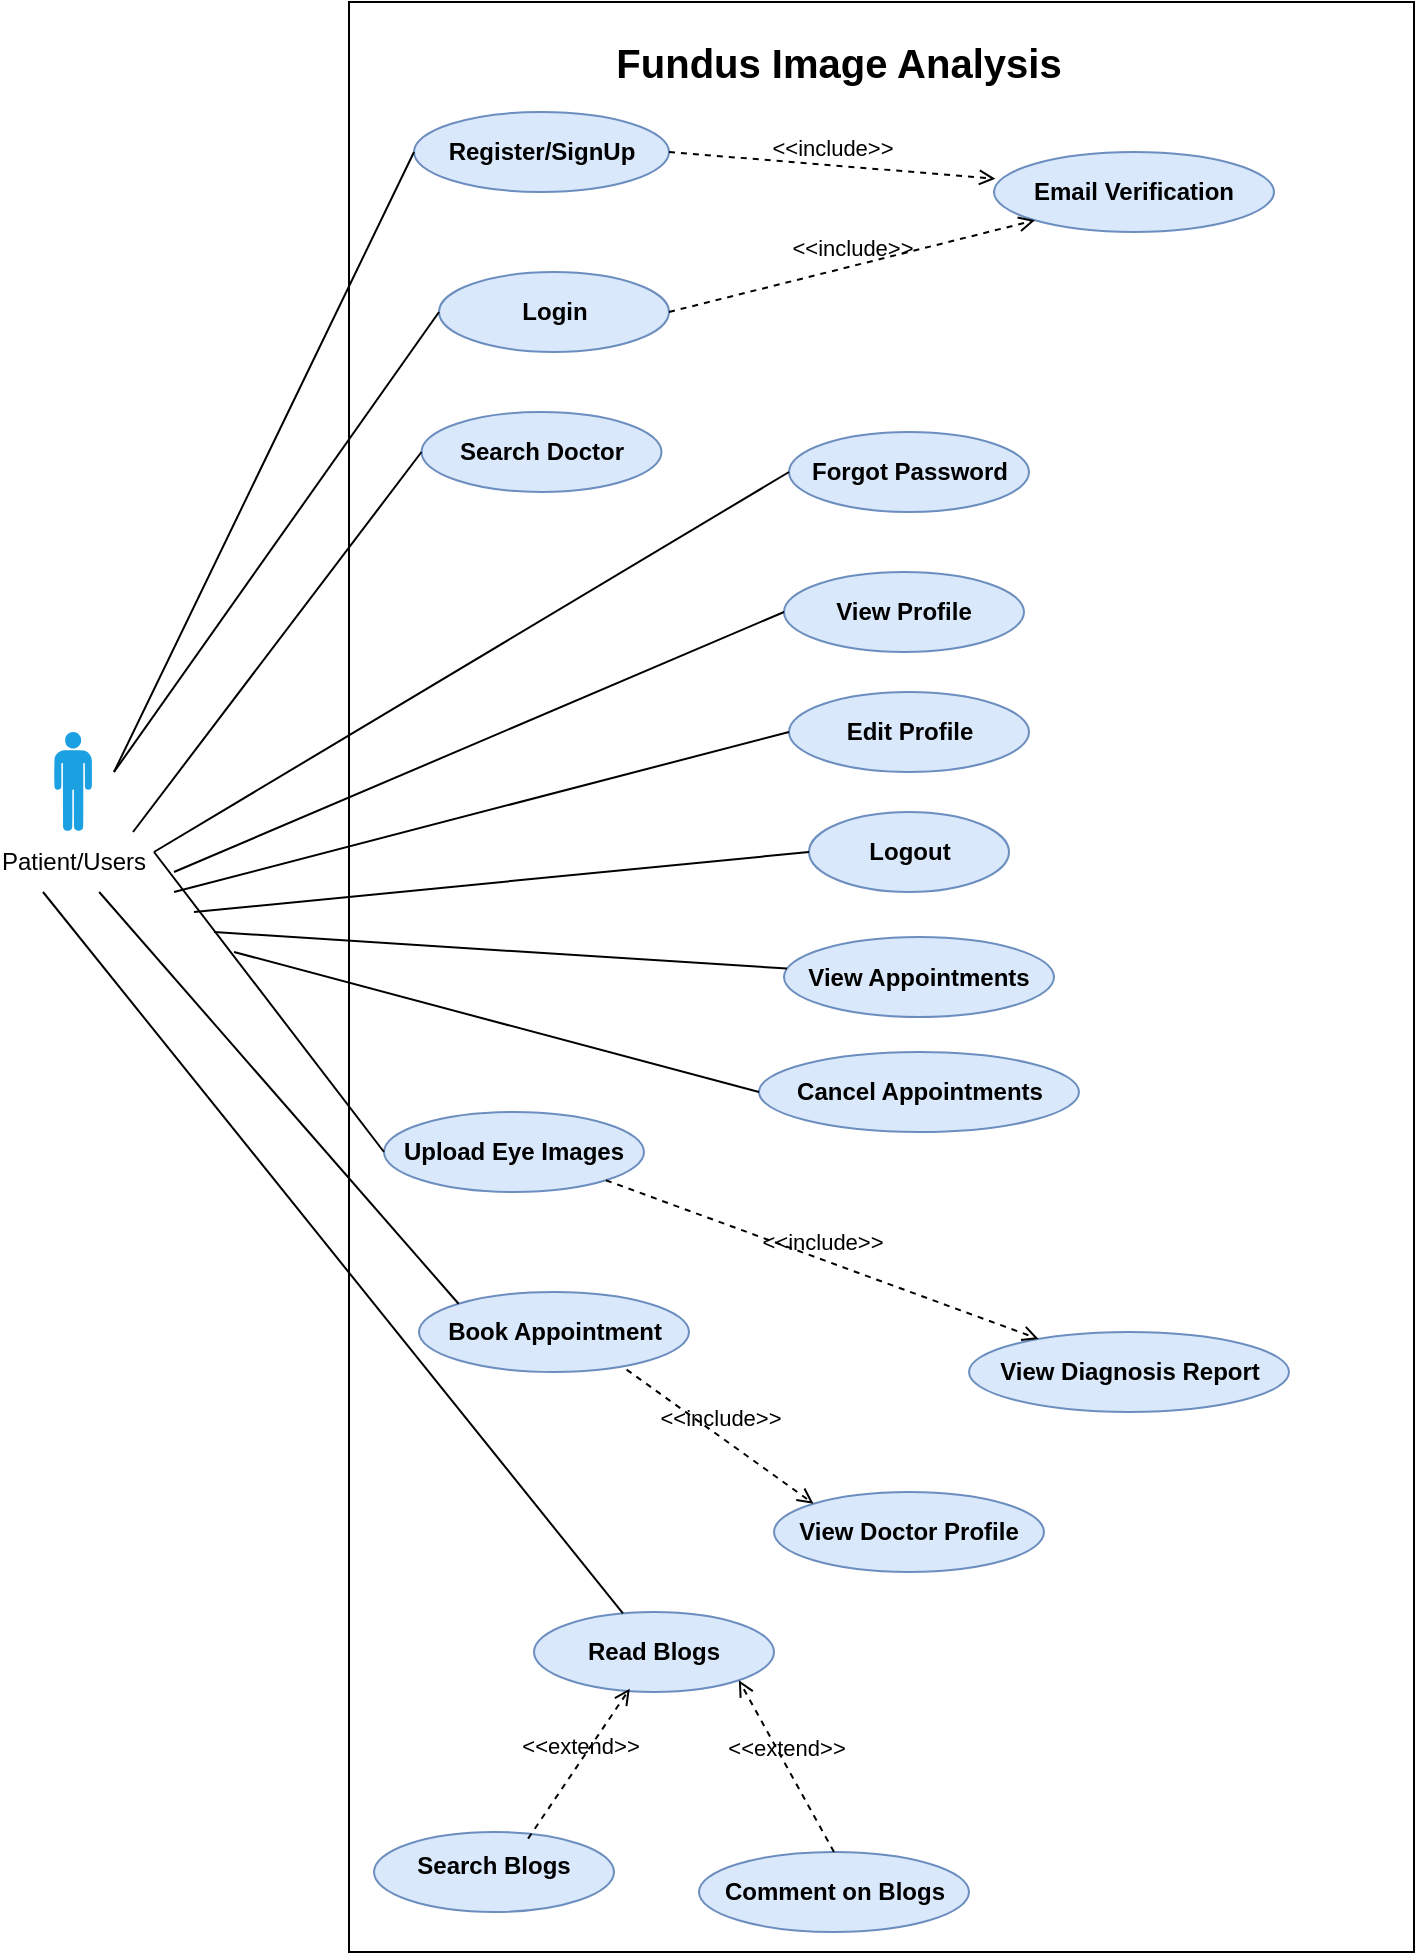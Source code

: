 <mxfile version="26.2.14">
  <diagram name="Page-1" id="K9AmFnJto01Xz-iy1Ng0">
    <mxGraphModel dx="1744" dy="930" grid="1" gridSize="10" guides="1" tooltips="1" connect="1" arrows="1" fold="1" page="1" pageScale="1" pageWidth="850" pageHeight="1100" math="0" shadow="0">
      <root>
        <mxCell id="0" />
        <mxCell id="1" parent="0" />
        <mxCell id="70TZei4bx76Ny9Q7cEXE-1" value="" style="rounded=0;whiteSpace=wrap;html=1;" vertex="1" parent="1">
          <mxGeometry x="207.5" y="255" width="532.5" height="975" as="geometry" />
        </mxCell>
        <mxCell id="70TZei4bx76Ny9Q7cEXE-2" value="&lt;font style=&quot;font-size: 20px;&quot;&gt;&lt;b style=&quot;&quot;&gt;Fundus Image Analysis&lt;/b&gt;&lt;/font&gt;" style="text;html=1;align=center;verticalAlign=middle;whiteSpace=wrap;rounded=0;" vertex="1" parent="1">
          <mxGeometry x="340" y="270" width="225" height="30" as="geometry" />
        </mxCell>
        <mxCell id="70TZei4bx76Ny9Q7cEXE-5" value="" style="verticalLabelPosition=bottom;sketch=0;html=1;fillColor=#1ba1e2;verticalAlign=top;align=center;pointerEvents=1;shape=mxgraph.cisco_safe.design.actor_2;strokeColor=#006EAF;fontColor=#ffffff;" vertex="1" parent="1">
          <mxGeometry x="60" y="620" width="19" height="50" as="geometry" />
        </mxCell>
        <mxCell id="70TZei4bx76Ny9Q7cEXE-6" value="Patient/Users" style="text;html=1;align=center;verticalAlign=middle;whiteSpace=wrap;rounded=0;" vertex="1" parent="1">
          <mxGeometry x="39.5" y="670" width="60" height="30" as="geometry" />
        </mxCell>
        <mxCell id="70TZei4bx76Ny9Q7cEXE-7" value="&lt;b&gt;Register/SignUp&lt;/b&gt;" style="ellipse;whiteSpace=wrap;html=1;fillColor=#dae8fc;strokeColor=#6c8ebf;" vertex="1" parent="1">
          <mxGeometry x="240" y="310" width="127.5" height="40" as="geometry" />
        </mxCell>
        <mxCell id="70TZei4bx76Ny9Q7cEXE-12" value="&lt;b&gt;Login&lt;/b&gt;" style="ellipse;whiteSpace=wrap;html=1;fillColor=#dae8fc;strokeColor=#6c8ebf;" vertex="1" parent="1">
          <mxGeometry x="252.5" y="390" width="115" height="40" as="geometry" />
        </mxCell>
        <mxCell id="70TZei4bx76Ny9Q7cEXE-13" value="&lt;b&gt;Email Verification&lt;/b&gt;" style="ellipse;whiteSpace=wrap;html=1;fillColor=#dae8fc;strokeColor=#6c8ebf;" vertex="1" parent="1">
          <mxGeometry x="530" y="330" width="140" height="40" as="geometry" />
        </mxCell>
        <mxCell id="70TZei4bx76Ny9Q7cEXE-15" value="&lt;b&gt;Forgot Password&lt;/b&gt;" style="ellipse;whiteSpace=wrap;html=1;fillColor=#dae8fc;strokeColor=#6c8ebf;" vertex="1" parent="1">
          <mxGeometry x="427.5" y="470" width="120" height="40" as="geometry" />
        </mxCell>
        <mxCell id="70TZei4bx76Ny9Q7cEXE-16" value="&lt;b&gt;View Profile&lt;/b&gt;" style="ellipse;whiteSpace=wrap;html=1;fillColor=#dae8fc;strokeColor=#6c8ebf;" vertex="1" parent="1">
          <mxGeometry x="425" y="540" width="120" height="40" as="geometry" />
        </mxCell>
        <mxCell id="70TZei4bx76Ny9Q7cEXE-17" value="&lt;b&gt;Edit Profile&lt;/b&gt;" style="ellipse;whiteSpace=wrap;html=1;fillColor=#dae8fc;strokeColor=#6c8ebf;" vertex="1" parent="1">
          <mxGeometry x="427.5" y="600" width="120" height="40" as="geometry" />
        </mxCell>
        <mxCell id="70TZei4bx76Ny9Q7cEXE-18" value="&lt;b&gt;Upload Eye Images&lt;/b&gt;" style="ellipse;whiteSpace=wrap;html=1;fillColor=#dae8fc;strokeColor=#6c8ebf;" vertex="1" parent="1">
          <mxGeometry x="225" y="810" width="130" height="40" as="geometry" />
        </mxCell>
        <mxCell id="70TZei4bx76Ny9Q7cEXE-19" value="&lt;b&gt;&amp;nbsp;Search Doctor&amp;nbsp;&lt;/b&gt;" style="ellipse;whiteSpace=wrap;html=1;fillColor=#dae8fc;strokeColor=#6c8ebf;" vertex="1" parent="1">
          <mxGeometry x="243.75" y="460" width="120" height="40" as="geometry" />
        </mxCell>
        <mxCell id="70TZei4bx76Ny9Q7cEXE-21" value="&lt;b&gt;View Doctor Profile&lt;/b&gt;" style="ellipse;whiteSpace=wrap;html=1;fillColor=#dae8fc;strokeColor=#6c8ebf;" vertex="1" parent="1">
          <mxGeometry x="420" y="1000" width="135" height="40" as="geometry" />
        </mxCell>
        <mxCell id="70TZei4bx76Ny9Q7cEXE-23" value="&lt;b&gt;Book Appointment&lt;/b&gt;" style="ellipse;whiteSpace=wrap;html=1;fillColor=#dae8fc;strokeColor=#6c8ebf;" vertex="1" parent="1">
          <mxGeometry x="242.5" y="900" width="135" height="40" as="geometry" />
        </mxCell>
        <mxCell id="70TZei4bx76Ny9Q7cEXE-24" value="&lt;b&gt;View Appointments&lt;/b&gt;" style="ellipse;whiteSpace=wrap;html=1;fillColor=#dae8fc;strokeColor=#6c8ebf;" vertex="1" parent="1">
          <mxGeometry x="425" y="722.5" width="135" height="40" as="geometry" />
        </mxCell>
        <mxCell id="70TZei4bx76Ny9Q7cEXE-25" value="&lt;b&gt;Cancel Appointments&lt;/b&gt;" style="ellipse;whiteSpace=wrap;html=1;fillColor=#dae8fc;strokeColor=#6c8ebf;" vertex="1" parent="1">
          <mxGeometry x="412.5" y="780" width="160" height="40" as="geometry" />
        </mxCell>
        <mxCell id="70TZei4bx76Ny9Q7cEXE-26" value="&lt;b&gt;View Diagnosis Report&lt;/b&gt;" style="ellipse;whiteSpace=wrap;html=1;fillColor=#dae8fc;strokeColor=#6c8ebf;" vertex="1" parent="1">
          <mxGeometry x="517.5" y="920" width="160" height="40" as="geometry" />
        </mxCell>
        <mxCell id="70TZei4bx76Ny9Q7cEXE-27" value="&lt;b&gt;Read Blogs&lt;/b&gt;" style="ellipse;whiteSpace=wrap;html=1;fillColor=#dae8fc;strokeColor=#6c8ebf;" vertex="1" parent="1">
          <mxGeometry x="300" y="1060" width="120" height="40" as="geometry" />
        </mxCell>
        <mxCell id="70TZei4bx76Ny9Q7cEXE-28" value="&lt;table&gt;&lt;tbody&gt;&lt;tr&gt;&lt;td data-col-size=&quot;sm&quot; data-end=&quot;2224&quot; data-start=&quot;2189&quot;&gt;&lt;b&gt;Search Blogs&lt;/b&gt;&lt;/td&gt;&lt;/tr&gt;&lt;/tbody&gt;&lt;/table&gt;&lt;table&gt;&lt;tbody&gt;&lt;tr&gt;&lt;td data-col-size=&quot;md&quot; data-end=&quot;2306&quot; data-start=&quot;2224&quot;&gt;&lt;/td&gt;&lt;/tr&gt;&lt;/tbody&gt;&lt;/table&gt;" style="ellipse;whiteSpace=wrap;html=1;fillColor=#dae8fc;strokeColor=#6c8ebf;" vertex="1" parent="1">
          <mxGeometry x="220" y="1170" width="120" height="40" as="geometry" />
        </mxCell>
        <mxCell id="70TZei4bx76Ny9Q7cEXE-30" value="&lt;b&gt;Comment on Blogs&lt;/b&gt;" style="ellipse;whiteSpace=wrap;html=1;fillColor=#dae8fc;strokeColor=#6c8ebf;" vertex="1" parent="1">
          <mxGeometry x="382.5" y="1180" width="135" height="40" as="geometry" />
        </mxCell>
        <mxCell id="70TZei4bx76Ny9Q7cEXE-32" value="&lt;b&gt;Logout&lt;/b&gt;" style="ellipse;whiteSpace=wrap;html=1;fillColor=#dae8fc;strokeColor=#6c8ebf;" vertex="1" parent="1">
          <mxGeometry x="437.5" y="660" width="100" height="40" as="geometry" />
        </mxCell>
        <mxCell id="70TZei4bx76Ny9Q7cEXE-36" value="&amp;lt;&amp;lt;include&amp;gt;&amp;gt;" style="html=1;verticalAlign=bottom;labelBackgroundColor=none;endArrow=open;endFill=0;dashed=1;rounded=0;exitX=1;exitY=0.5;exitDx=0;exitDy=0;entryX=0.005;entryY=0.334;entryDx=0;entryDy=0;entryPerimeter=0;" edge="1" parent="1" source="70TZei4bx76Ny9Q7cEXE-7" target="70TZei4bx76Ny9Q7cEXE-13">
          <mxGeometry width="160" relative="1" as="geometry">
            <mxPoint x="360" y="390" as="sourcePoint" />
            <mxPoint x="520" y="390" as="targetPoint" />
          </mxGeometry>
        </mxCell>
        <mxCell id="70TZei4bx76Ny9Q7cEXE-37" value="&amp;lt;&amp;lt;include&amp;gt;&amp;gt;" style="html=1;verticalAlign=bottom;labelBackgroundColor=none;endArrow=open;endFill=0;dashed=1;rounded=0;exitX=1;exitY=0.5;exitDx=0;exitDy=0;entryX=0;entryY=1;entryDx=0;entryDy=0;" edge="1" parent="1" source="70TZei4bx76Ny9Q7cEXE-12" target="70TZei4bx76Ny9Q7cEXE-13">
          <mxGeometry width="160" relative="1" as="geometry">
            <mxPoint x="400" y="370" as="sourcePoint" />
            <mxPoint x="530" y="400" as="targetPoint" />
          </mxGeometry>
        </mxCell>
        <mxCell id="70TZei4bx76Ny9Q7cEXE-38" value="&amp;lt;&amp;lt;include&amp;gt;&amp;gt;" style="html=1;verticalAlign=bottom;labelBackgroundColor=none;endArrow=open;endFill=0;dashed=1;rounded=0;exitX=0.769;exitY=0.97;exitDx=0;exitDy=0;exitPerimeter=0;entryX=0;entryY=0;entryDx=0;entryDy=0;" edge="1" parent="1" source="70TZei4bx76Ny9Q7cEXE-23" target="70TZei4bx76Ny9Q7cEXE-21">
          <mxGeometry width="160" relative="1" as="geometry">
            <mxPoint x="393" y="440" as="sourcePoint" />
            <mxPoint x="540" y="410" as="targetPoint" />
          </mxGeometry>
        </mxCell>
        <mxCell id="70TZei4bx76Ny9Q7cEXE-40" value="&amp;lt;&amp;lt;include&amp;gt;&amp;gt;" style="html=1;verticalAlign=bottom;labelBackgroundColor=none;endArrow=open;endFill=0;dashed=1;rounded=0;exitX=1;exitY=1;exitDx=0;exitDy=0;" edge="1" parent="1" source="70TZei4bx76Ny9Q7cEXE-18" target="70TZei4bx76Ny9Q7cEXE-26">
          <mxGeometry width="160" relative="1" as="geometry">
            <mxPoint x="494" y="849" as="sourcePoint" />
            <mxPoint x="575" y="916" as="targetPoint" />
          </mxGeometry>
        </mxCell>
        <mxCell id="70TZei4bx76Ny9Q7cEXE-42" value="&amp;lt;&amp;lt;extend&amp;gt;&amp;gt;" style="html=1;verticalAlign=bottom;labelBackgroundColor=none;endArrow=open;endFill=0;dashed=1;rounded=0;exitX=0.642;exitY=0.083;exitDx=0;exitDy=0;exitPerimeter=0;entryX=0.399;entryY=0.958;entryDx=0;entryDy=0;entryPerimeter=0;" edge="1" parent="1" source="70TZei4bx76Ny9Q7cEXE-28" target="70TZei4bx76Ny9Q7cEXE-27">
          <mxGeometry width="160" relative="1" as="geometry">
            <mxPoint x="180" y="910" as="sourcePoint" />
            <mxPoint x="340" y="910" as="targetPoint" />
          </mxGeometry>
        </mxCell>
        <mxCell id="70TZei4bx76Ny9Q7cEXE-43" value="&amp;lt;&amp;lt;extend&amp;gt;&amp;gt;" style="html=1;verticalAlign=bottom;labelBackgroundColor=none;endArrow=open;endFill=0;dashed=1;rounded=0;exitX=0.5;exitY=0;exitDx=0;exitDy=0;entryX=1;entryY=1;entryDx=0;entryDy=0;" edge="1" parent="1" source="70TZei4bx76Ny9Q7cEXE-30" target="70TZei4bx76Ny9Q7cEXE-27">
          <mxGeometry width="160" relative="1" as="geometry">
            <mxPoint x="317" y="1053" as="sourcePoint" />
            <mxPoint x="365" y="978" as="targetPoint" />
          </mxGeometry>
        </mxCell>
        <mxCell id="70TZei4bx76Ny9Q7cEXE-45" value="" style="endArrow=none;html=1;rounded=0;exitX=1;exitY=0;exitDx=0;exitDy=0;entryX=0;entryY=0.5;entryDx=0;entryDy=0;" edge="1" parent="1" source="70TZei4bx76Ny9Q7cEXE-6" target="70TZei4bx76Ny9Q7cEXE-19">
          <mxGeometry width="50" height="50" relative="1" as="geometry">
            <mxPoint x="240" y="600" as="sourcePoint" />
            <mxPoint x="290" y="550" as="targetPoint" />
          </mxGeometry>
        </mxCell>
        <mxCell id="70TZei4bx76Ny9Q7cEXE-46" value="" style="endArrow=none;html=1;rounded=0;entryX=0;entryY=0.5;entryDx=0;entryDy=0;" edge="1" parent="1" target="70TZei4bx76Ny9Q7cEXE-12">
          <mxGeometry width="50" height="50" relative="1" as="geometry">
            <mxPoint x="90" y="640" as="sourcePoint" />
            <mxPoint x="254" y="490" as="targetPoint" />
          </mxGeometry>
        </mxCell>
        <mxCell id="70TZei4bx76Ny9Q7cEXE-47" value="" style="endArrow=none;html=1;rounded=0;entryX=0;entryY=0.5;entryDx=0;entryDy=0;" edge="1" parent="1" target="70TZei4bx76Ny9Q7cEXE-7">
          <mxGeometry width="50" height="50" relative="1" as="geometry">
            <mxPoint x="90" y="640" as="sourcePoint" />
            <mxPoint x="263" y="420" as="targetPoint" />
          </mxGeometry>
        </mxCell>
        <mxCell id="70TZei4bx76Ny9Q7cEXE-48" value="" style="endArrow=none;html=1;rounded=0;exitX=1;exitY=0;exitDx=0;exitDy=0;entryX=0;entryY=0.5;entryDx=0;entryDy=0;" edge="1" parent="1" target="70TZei4bx76Ny9Q7cEXE-18">
          <mxGeometry width="50" height="50" relative="1" as="geometry">
            <mxPoint x="110" y="680" as="sourcePoint" />
            <mxPoint x="254" y="490" as="targetPoint" />
          </mxGeometry>
        </mxCell>
        <mxCell id="70TZei4bx76Ny9Q7cEXE-49" value="" style="endArrow=none;html=1;rounded=0;entryX=0;entryY=0;entryDx=0;entryDy=0;" edge="1" parent="1" source="70TZei4bx76Ny9Q7cEXE-6" target="70TZei4bx76Ny9Q7cEXE-23">
          <mxGeometry width="50" height="50" relative="1" as="geometry">
            <mxPoint x="120" y="690" as="sourcePoint" />
            <mxPoint x="235" y="840" as="targetPoint" />
          </mxGeometry>
        </mxCell>
        <mxCell id="70TZei4bx76Ny9Q7cEXE-50" value="" style="endArrow=none;html=1;rounded=0;exitX=0.25;exitY=1;exitDx=0;exitDy=0;" edge="1" parent="1" source="70TZei4bx76Ny9Q7cEXE-6" target="70TZei4bx76Ny9Q7cEXE-27">
          <mxGeometry width="50" height="50" relative="1" as="geometry">
            <mxPoint x="60" y="730" as="sourcePoint" />
            <mxPoint x="253" y="926" as="targetPoint" />
          </mxGeometry>
        </mxCell>
        <mxCell id="70TZei4bx76Ny9Q7cEXE-51" value="" style="endArrow=none;html=1;rounded=0;exitX=1;exitY=0;exitDx=0;exitDy=0;entryX=0;entryY=0.5;entryDx=0;entryDy=0;" edge="1" parent="1" target="70TZei4bx76Ny9Q7cEXE-15">
          <mxGeometry width="50" height="50" relative="1" as="geometry">
            <mxPoint x="110" y="680" as="sourcePoint" />
            <mxPoint x="254" y="490" as="targetPoint" />
          </mxGeometry>
        </mxCell>
        <mxCell id="70TZei4bx76Ny9Q7cEXE-52" value="" style="endArrow=none;html=1;rounded=0;exitX=1;exitY=0;exitDx=0;exitDy=0;entryX=0;entryY=0.5;entryDx=0;entryDy=0;" edge="1" parent="1" target="70TZei4bx76Ny9Q7cEXE-16">
          <mxGeometry width="50" height="50" relative="1" as="geometry">
            <mxPoint x="120" y="690" as="sourcePoint" />
            <mxPoint x="438" y="500" as="targetPoint" />
          </mxGeometry>
        </mxCell>
        <mxCell id="70TZei4bx76Ny9Q7cEXE-53" value="" style="endArrow=none;html=1;rounded=0;entryX=0;entryY=0.5;entryDx=0;entryDy=0;" edge="1" parent="1" target="70TZei4bx76Ny9Q7cEXE-17">
          <mxGeometry width="50" height="50" relative="1" as="geometry">
            <mxPoint x="120" y="700" as="sourcePoint" />
            <mxPoint x="435" y="570" as="targetPoint" />
          </mxGeometry>
        </mxCell>
        <mxCell id="70TZei4bx76Ny9Q7cEXE-54" value="" style="endArrow=none;html=1;rounded=0;entryX=0;entryY=0.5;entryDx=0;entryDy=0;" edge="1" parent="1" target="70TZei4bx76Ny9Q7cEXE-32">
          <mxGeometry width="50" height="50" relative="1" as="geometry">
            <mxPoint x="130" y="710" as="sourcePoint" />
            <mxPoint x="438" y="630" as="targetPoint" />
          </mxGeometry>
        </mxCell>
        <mxCell id="70TZei4bx76Ny9Q7cEXE-55" value="" style="endArrow=none;html=1;rounded=0;" edge="1" parent="1" target="70TZei4bx76Ny9Q7cEXE-24">
          <mxGeometry width="50" height="50" relative="1" as="geometry">
            <mxPoint x="140" y="720" as="sourcePoint" />
            <mxPoint x="448" y="690" as="targetPoint" />
          </mxGeometry>
        </mxCell>
        <mxCell id="70TZei4bx76Ny9Q7cEXE-56" value="" style="endArrow=none;html=1;rounded=0;entryX=0;entryY=0.5;entryDx=0;entryDy=0;" edge="1" parent="1" target="70TZei4bx76Ny9Q7cEXE-25">
          <mxGeometry width="50" height="50" relative="1" as="geometry">
            <mxPoint x="150" y="730" as="sourcePoint" />
            <mxPoint x="436" y="748" as="targetPoint" />
          </mxGeometry>
        </mxCell>
      </root>
    </mxGraphModel>
  </diagram>
</mxfile>
